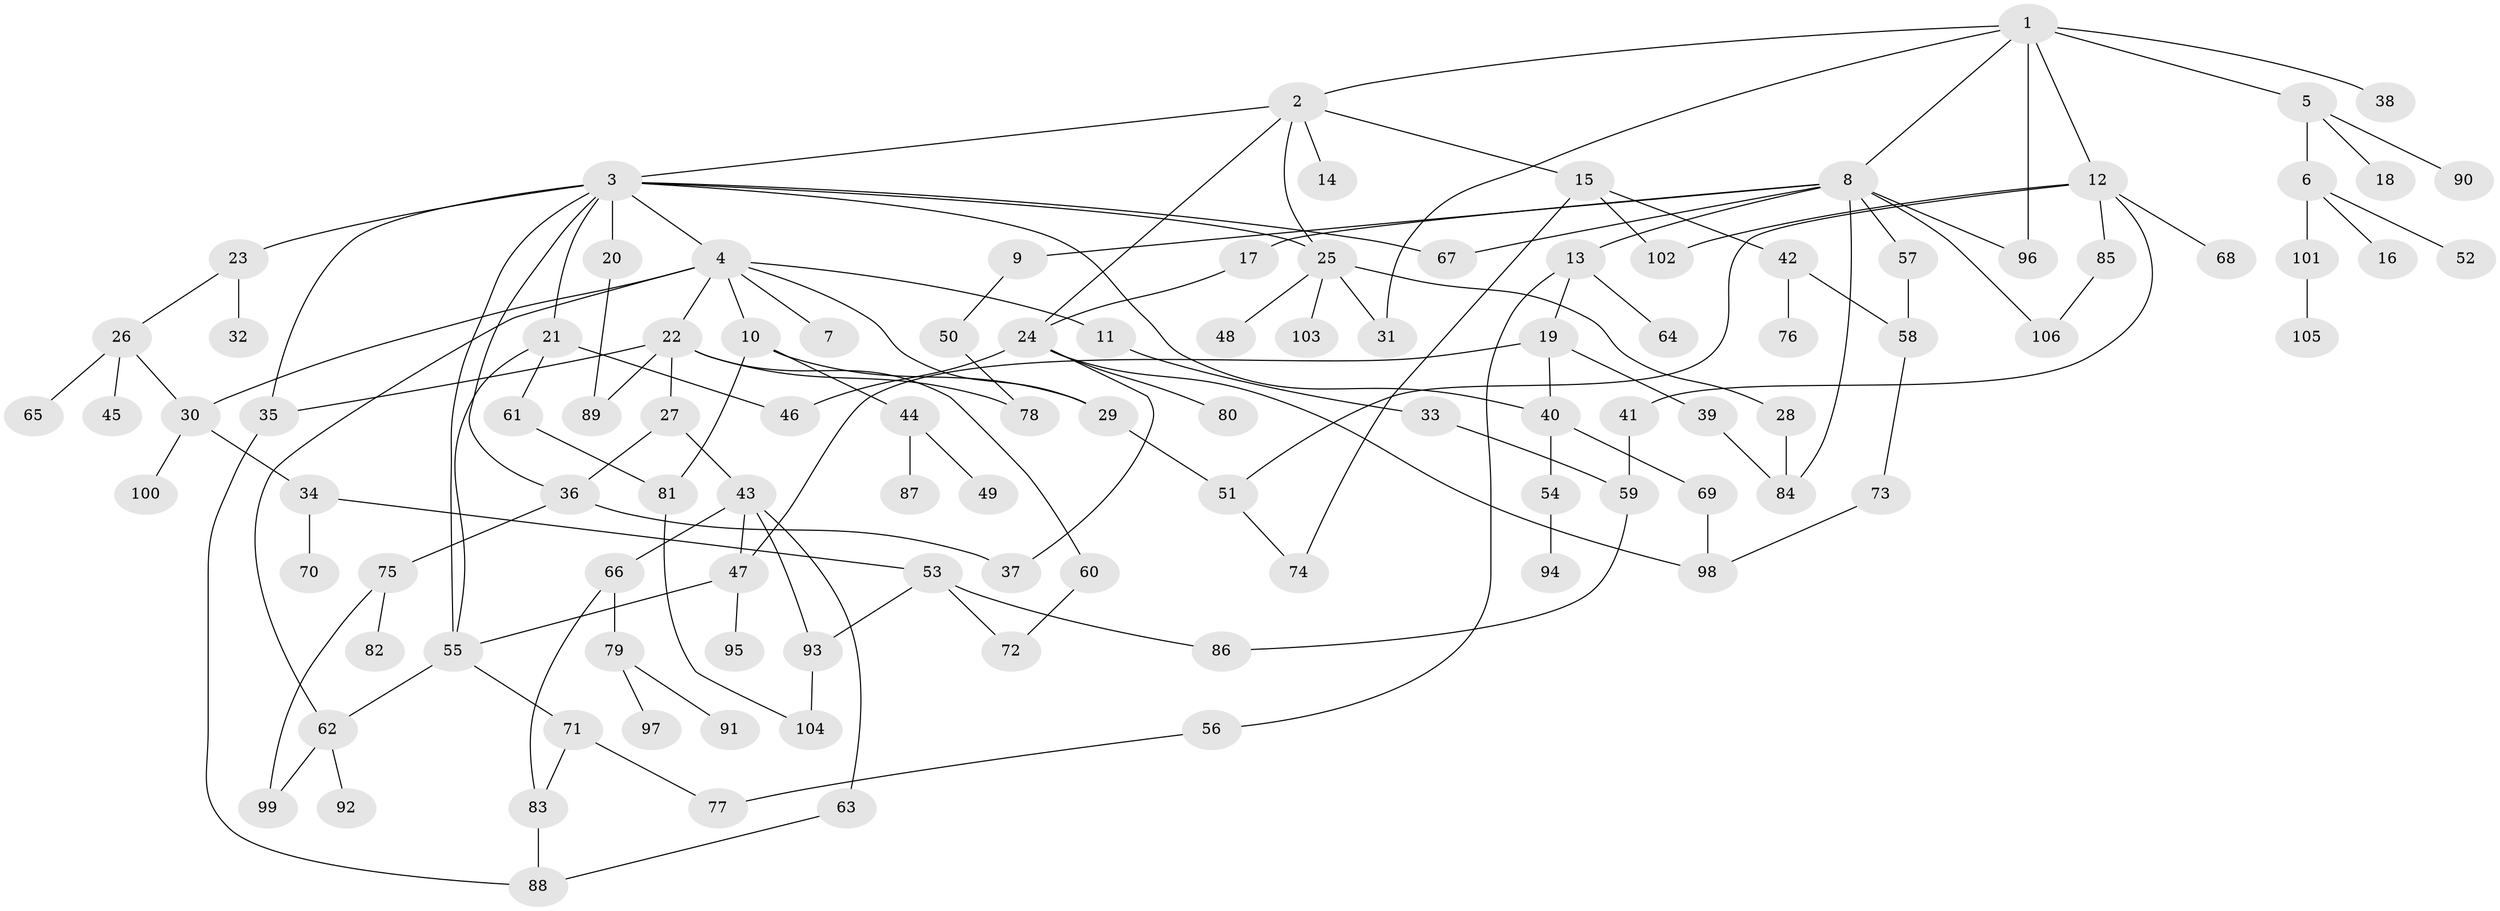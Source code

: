 // coarse degree distribution, {7: 0.03125, 4: 0.109375, 2: 0.296875, 3: 0.28125, 5: 0.0625, 6: 0.046875, 9: 0.015625, 1: 0.140625, 10: 0.015625}
// Generated by graph-tools (version 1.1) at 2025/36/03/04/25 23:36:00]
// undirected, 106 vertices, 143 edges
graph export_dot {
  node [color=gray90,style=filled];
  1;
  2;
  3;
  4;
  5;
  6;
  7;
  8;
  9;
  10;
  11;
  12;
  13;
  14;
  15;
  16;
  17;
  18;
  19;
  20;
  21;
  22;
  23;
  24;
  25;
  26;
  27;
  28;
  29;
  30;
  31;
  32;
  33;
  34;
  35;
  36;
  37;
  38;
  39;
  40;
  41;
  42;
  43;
  44;
  45;
  46;
  47;
  48;
  49;
  50;
  51;
  52;
  53;
  54;
  55;
  56;
  57;
  58;
  59;
  60;
  61;
  62;
  63;
  64;
  65;
  66;
  67;
  68;
  69;
  70;
  71;
  72;
  73;
  74;
  75;
  76;
  77;
  78;
  79;
  80;
  81;
  82;
  83;
  84;
  85;
  86;
  87;
  88;
  89;
  90;
  91;
  92;
  93;
  94;
  95;
  96;
  97;
  98;
  99;
  100;
  101;
  102;
  103;
  104;
  105;
  106;
  1 -- 2;
  1 -- 5;
  1 -- 8;
  1 -- 12;
  1 -- 38;
  1 -- 96;
  1 -- 31;
  2 -- 3;
  2 -- 14;
  2 -- 15;
  2 -- 24;
  2 -- 25;
  3 -- 4;
  3 -- 20;
  3 -- 21;
  3 -- 23;
  3 -- 25;
  3 -- 67;
  3 -- 55;
  3 -- 35;
  3 -- 40;
  3 -- 36;
  4 -- 7;
  4 -- 10;
  4 -- 11;
  4 -- 22;
  4 -- 29;
  4 -- 30;
  4 -- 62;
  5 -- 6;
  5 -- 18;
  5 -- 90;
  6 -- 16;
  6 -- 52;
  6 -- 101;
  8 -- 9;
  8 -- 13;
  8 -- 17;
  8 -- 57;
  8 -- 96;
  8 -- 106;
  8 -- 84;
  8 -- 67;
  9 -- 50;
  10 -- 44;
  10 -- 81;
  10 -- 29;
  11 -- 33;
  12 -- 41;
  12 -- 51;
  12 -- 68;
  12 -- 85;
  12 -- 102;
  13 -- 19;
  13 -- 56;
  13 -- 64;
  15 -- 42;
  15 -- 102;
  15 -- 74;
  17 -- 24;
  19 -- 39;
  19 -- 40;
  19 -- 47;
  20 -- 89;
  21 -- 46;
  21 -- 61;
  21 -- 55;
  22 -- 27;
  22 -- 35;
  22 -- 60;
  22 -- 89;
  22 -- 78;
  23 -- 26;
  23 -- 32;
  24 -- 37;
  24 -- 80;
  24 -- 98;
  24 -- 46;
  25 -- 28;
  25 -- 31;
  25 -- 48;
  25 -- 103;
  26 -- 45;
  26 -- 65;
  26 -- 30;
  27 -- 36;
  27 -- 43;
  28 -- 84;
  29 -- 51;
  30 -- 34;
  30 -- 100;
  33 -- 59;
  34 -- 53;
  34 -- 70;
  35 -- 88;
  36 -- 75;
  36 -- 37;
  39 -- 84;
  40 -- 54;
  40 -- 69;
  41 -- 59;
  42 -- 76;
  42 -- 58;
  43 -- 47;
  43 -- 63;
  43 -- 66;
  43 -- 93;
  44 -- 49;
  44 -- 87;
  47 -- 55;
  47 -- 95;
  50 -- 78;
  51 -- 74;
  53 -- 86;
  53 -- 72;
  53 -- 93;
  54 -- 94;
  55 -- 71;
  55 -- 62;
  56 -- 77;
  57 -- 58;
  58 -- 73;
  59 -- 86;
  60 -- 72;
  61 -- 81;
  62 -- 92;
  62 -- 99;
  63 -- 88;
  66 -- 79;
  66 -- 83;
  69 -- 98;
  71 -- 77;
  71 -- 83;
  73 -- 98;
  75 -- 82;
  75 -- 99;
  79 -- 91;
  79 -- 97;
  81 -- 104;
  83 -- 88;
  85 -- 106;
  93 -- 104;
  101 -- 105;
}

